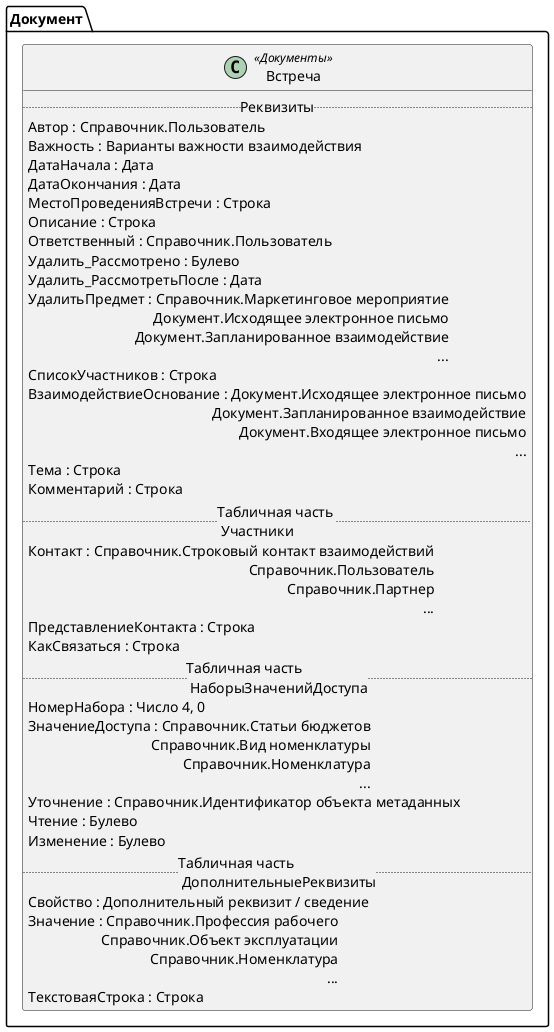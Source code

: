 ﻿@startuml Встреча
'!include templates.wsd
'..\include templates.wsd
class Документ.Встреча as "Встреча" <<Документы>>
{
..Реквизиты..
Автор : Справочник.Пользователь
Важность : Варианты важности взаимодействия
ДатаНачала : Дата
ДатаОкончания : Дата
МестоПроведенияВстречи : Строка
Описание : Строка
Ответственный : Справочник.Пользователь
Удалить_Рассмотрено : Булево
Удалить_РассмотретьПосле : Дата
УдалитьПредмет : Справочник.Маркетинговое мероприятие\rДокумент.Исходящее электронное письмо\rДокумент.Запланированное взаимодействие\r...
СписокУчастников : Строка
ВзаимодействиеОснование : Документ.Исходящее электронное письмо\rДокумент.Запланированное взаимодействие\rДокумент.Входящее электронное письмо\r...
Тема : Строка
Комментарий : Строка
..Табличная часть \n Участники..
Контакт : Справочник.Строковый контакт взаимодействий\rСправочник.Пользователь\rСправочник.Партнер\r...
ПредставлениеКонтакта : Строка
КакСвязаться : Строка
..Табличная часть \n НаборыЗначенийДоступа..
НомерНабора : Число 4, 0
ЗначениеДоступа : Справочник.Статьи бюджетов\rСправочник.Вид номенклатуры\rСправочник.Номенклатура\r...
Уточнение : Справочник.Идентификатор объекта метаданных
Чтение : Булево
Изменение : Булево
..Табличная часть \n ДополнительныеРеквизиты..
Свойство : Дополнительный реквизит / сведение
Значение : Справочник.Профессия рабочего\rСправочник.Объект эксплуатации\rСправочник.Номенклатура\r...
ТекстоваяСтрока : Строка
}
@enduml
